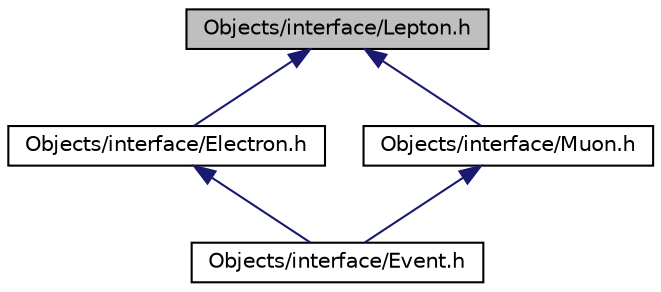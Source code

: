 digraph G
{
  edge [fontname="Helvetica",fontsize="10",labelfontname="Helvetica",labelfontsize="10"];
  node [fontname="Helvetica",fontsize="10",shape=record];
  Node1 [label="Objects/interface/Lepton.h",height=0.2,width=0.4,color="black", fillcolor="grey75", style="filled" fontcolor="black"];
  Node1 -> Node2 [dir=back,color="midnightblue",fontsize="10",style="solid"];
  Node2 [label="Objects/interface/Electron.h",height=0.2,width=0.4,color="black", fillcolor="white", style="filled",URL="$Electron_8h.html"];
  Node2 -> Node3 [dir=back,color="midnightblue",fontsize="10",style="solid"];
  Node3 [label="Objects/interface/Event.h",height=0.2,width=0.4,color="black", fillcolor="white", style="filled",URL="$Event_8h.html"];
  Node1 -> Node4 [dir=back,color="midnightblue",fontsize="10",style="solid"];
  Node4 [label="Objects/interface/Muon.h",height=0.2,width=0.4,color="black", fillcolor="white", style="filled",URL="$Muon_8h.html"];
  Node4 -> Node3 [dir=back,color="midnightblue",fontsize="10",style="solid"];
}
